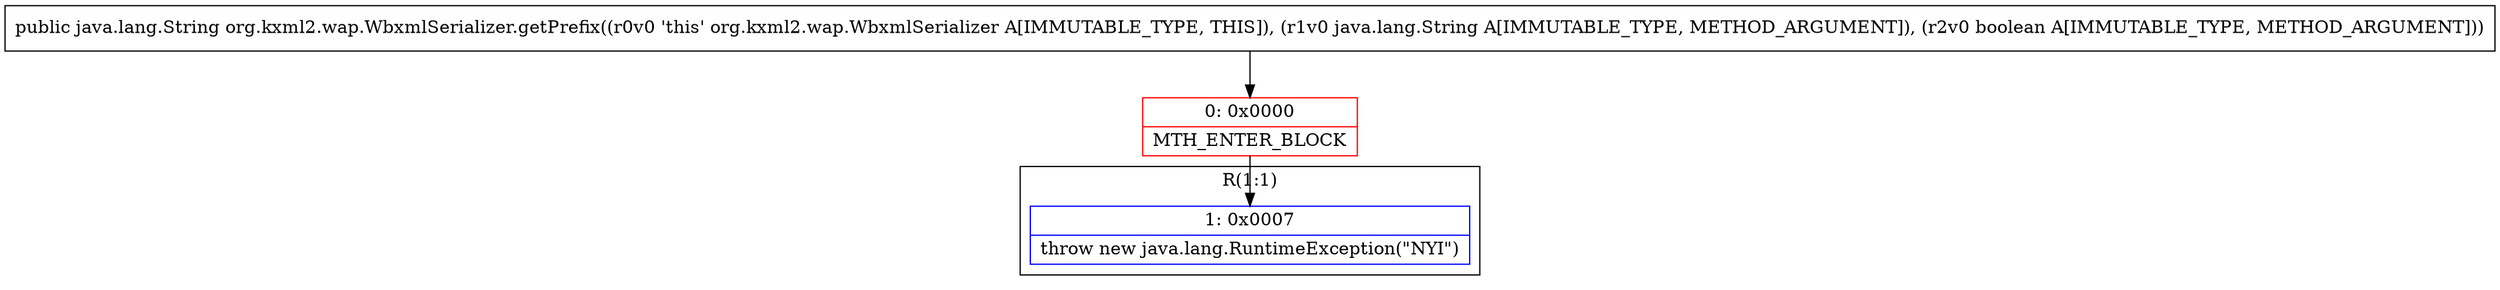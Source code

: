 digraph "CFG fororg.kxml2.wap.WbxmlSerializer.getPrefix(Ljava\/lang\/String;Z)Ljava\/lang\/String;" {
subgraph cluster_Region_1653636959 {
label = "R(1:1)";
node [shape=record,color=blue];
Node_1 [shape=record,label="{1\:\ 0x0007|throw new java.lang.RuntimeException(\"NYI\")\l}"];
}
Node_0 [shape=record,color=red,label="{0\:\ 0x0000|MTH_ENTER_BLOCK\l}"];
MethodNode[shape=record,label="{public java.lang.String org.kxml2.wap.WbxmlSerializer.getPrefix((r0v0 'this' org.kxml2.wap.WbxmlSerializer A[IMMUTABLE_TYPE, THIS]), (r1v0 java.lang.String A[IMMUTABLE_TYPE, METHOD_ARGUMENT]), (r2v0 boolean A[IMMUTABLE_TYPE, METHOD_ARGUMENT])) }"];
MethodNode -> Node_0;
Node_0 -> Node_1;
}

